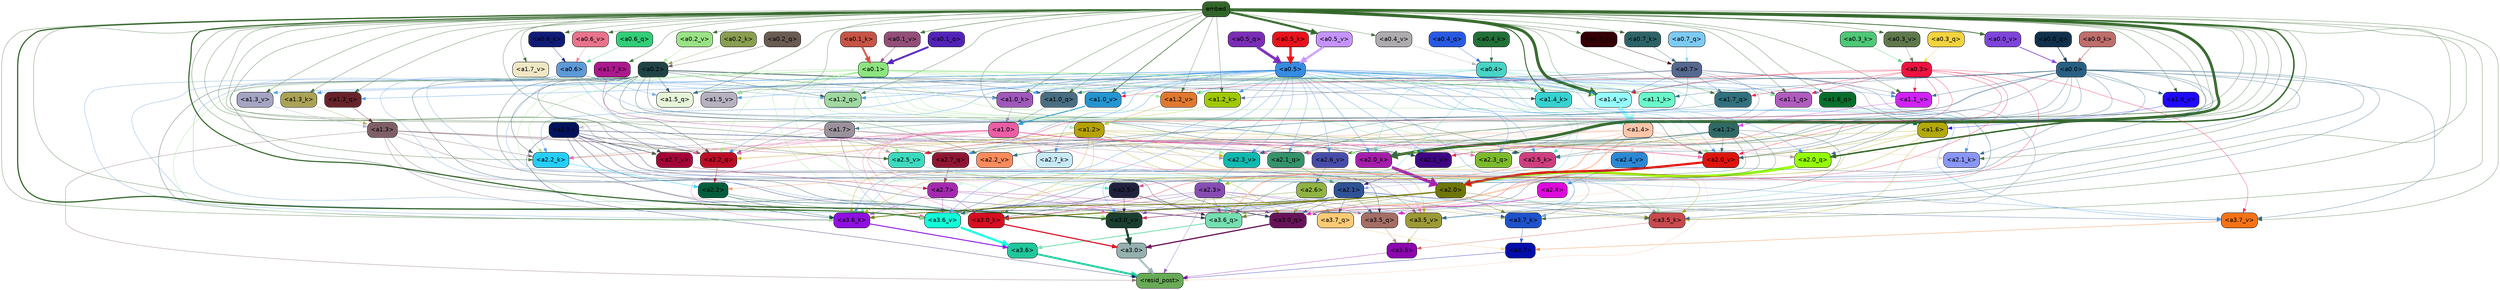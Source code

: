 strict digraph "" {
	graph [bgcolor=transparent,
		layout=dot,
		overlap=false,
		splines=true
	];
	"<a3.7>"	[color=black,
		fillcolor="#030dac",
		fontname=Helvetica,
		shape=box,
		style="filled, rounded"];
	"<resid_post>"	[color=black,
		fillcolor="#68aa55",
		fontname=Helvetica,
		shape=box,
		style="filled, rounded"];
	"<a3.7>" -> "<resid_post>"	[color="#030dac",
		penwidth=0.6239100098609924];
	"<a3.6>"	[color=black,
		fillcolor="#1fc79a",
		fontname=Helvetica,
		shape=box,
		style="filled, rounded"];
	"<a3.6>" -> "<resid_post>"	[color="#1fc79a",
		penwidth=4.569062113761902];
	"<a3.5>"	[color=black,
		fillcolor="#8d06af",
		fontname=Helvetica,
		shape=box,
		style="filled, rounded"];
	"<a3.5>" -> "<resid_post>"	[color="#8d06af",
		penwidth=0.6];
	"<a3.0>"	[color=black,
		fillcolor="#94b0af",
		fontname=Helvetica,
		shape=box,
		style="filled, rounded"];
	"<a3.0>" -> "<resid_post>"	[color="#94b0af",
		penwidth=4.283544182777405];
	"<a2.3>"	[color=black,
		fillcolor="#874cb4",
		fontname=Helvetica,
		shape=box,
		style="filled, rounded"];
	"<a2.3>" -> "<resid_post>"	[color="#874cb4",
		penwidth=0.6];
	"<a3.7_q>"	[color=black,
		fillcolor="#fcca75",
		fontname=Helvetica,
		shape=box,
		style="filled, rounded"];
	"<a2.3>" -> "<a3.7_q>"	[color="#874cb4",
		penwidth=0.6];
	"<a3.6_q>"	[color=black,
		fillcolor="#74dfb0",
		fontname=Helvetica,
		shape=box,
		style="filled, rounded"];
	"<a2.3>" -> "<a3.6_q>"	[color="#874cb4",
		penwidth=0.6];
	"<a3.5_q>"	[color=black,
		fillcolor="#a46e66",
		fontname=Helvetica,
		shape=box,
		style="filled, rounded"];
	"<a2.3>" -> "<a3.5_q>"	[color="#874cb4",
		penwidth=0.6];
	"<a3.0_q>"	[color=black,
		fillcolor="#681359",
		fontname=Helvetica,
		shape=box,
		style="filled, rounded"];
	"<a2.3>" -> "<a3.0_q>"	[color="#874cb4",
		penwidth=0.6];
	"<a3.0_k>"	[color=black,
		fillcolor="#d80e22",
		fontname=Helvetica,
		shape=box,
		style="filled, rounded"];
	"<a2.3>" -> "<a3.0_k>"	[color="#874cb4",
		penwidth=0.6];
	"<a3.6_v>"	[color=black,
		fillcolor="#11fcd9",
		fontname=Helvetica,
		shape=box,
		style="filled, rounded"];
	"<a2.3>" -> "<a3.6_v>"	[color="#874cb4",
		penwidth=0.6];
	"<a3.5_v>"	[color=black,
		fillcolor="#9c9a36",
		fontname=Helvetica,
		shape=box,
		style="filled, rounded"];
	"<a2.3>" -> "<a3.5_v>"	[color="#874cb4",
		penwidth=0.6];
	"<a3.0_v>"	[color=black,
		fillcolor="#1a3e30",
		fontname=Helvetica,
		shape=box,
		style="filled, rounded"];
	"<a2.3>" -> "<a3.0_v>"	[color="#874cb4",
		penwidth=0.6];
	"<a1.5>"	[color=black,
		fillcolor="#04125e",
		fontname=Helvetica,
		shape=box,
		style="filled, rounded"];
	"<a1.5>" -> "<resid_post>"	[color="#04125e",
		penwidth=0.6];
	"<a1.5>" -> "<a3.6_q>"	[color="#04125e",
		penwidth=0.6];
	"<a1.5>" -> "<a3.5_q>"	[color="#04125e",
		penwidth=0.6];
	"<a1.5>" -> "<a3.0_q>"	[color="#04125e",
		penwidth=0.6];
	"<a3.6_k>"	[color=black,
		fillcolor="#8f10e1",
		fontname=Helvetica,
		shape=box,
		style="filled, rounded"];
	"<a1.5>" -> "<a3.6_k>"	[color="#04125e",
		penwidth=0.6];
	"<a1.5>" -> "<a3.0_k>"	[color="#04125e",
		penwidth=0.6];
	"<a2.2_q>"	[color=black,
		fillcolor="#bb0d25",
		fontname=Helvetica,
		shape=box,
		style="filled, rounded"];
	"<a1.5>" -> "<a2.2_q>"	[color="#04125e",
		penwidth=0.6];
	"<a2.7_v>"	[color=black,
		fillcolor="#a50438",
		fontname=Helvetica,
		shape=box,
		style="filled, rounded"];
	"<a1.5>" -> "<a2.7_v>"	[color="#04125e",
		penwidth=0.6];
	"<a2.6_v>"	[color=black,
		fillcolor="#474caa",
		fontname=Helvetica,
		shape=box,
		style="filled, rounded"];
	"<a1.5>" -> "<a2.6_v>"	[color="#04125e",
		penwidth=0.6];
	"<a2.1_v>"	[color=black,
		fillcolor="#3e0583",
		fontname=Helvetica,
		shape=box,
		style="filled, rounded"];
	"<a1.5>" -> "<a2.1_v>"	[color="#04125e",
		penwidth=0.6];
	"<a1.4>"	[color=black,
		fillcolor="#fdc5aa",
		fontname=Helvetica,
		shape=box,
		style="filled, rounded"];
	"<a1.4>" -> "<resid_post>"	[color="#fdc5aa",
		penwidth=0.6];
	"<a1.4>" -> "<a3.7_q>"	[color="#fdc5aa",
		penwidth=0.6];
	"<a1.4>" -> "<a3.6_q>"	[color="#fdc5aa",
		penwidth=2.7536282539367676];
	"<a1.4>" -> "<a3.5_q>"	[color="#fdc5aa",
		penwidth=0.6];
	"<a1.4>" -> "<a3.0_q>"	[color="#fdc5aa",
		penwidth=3.3369133472442627];
	"<a2.3_q>"	[color=black,
		fillcolor="#7bba2a",
		fontname=Helvetica,
		shape=box,
		style="filled, rounded"];
	"<a1.4>" -> "<a2.3_q>"	[color="#fdc5aa",
		penwidth=0.6];
	"<a1.4>" -> "<a2.2_q>"	[color="#fdc5aa",
		penwidth=0.6];
	"<a2.1_q>"	[color=black,
		fillcolor="#34936a",
		fontname=Helvetica,
		shape=box,
		style="filled, rounded"];
	"<a1.4>" -> "<a2.1_q>"	[color="#fdc5aa",
		penwidth=0.6];
	"<a2.0_q>"	[color=black,
		fillcolor="#94fc07",
		fontname=Helvetica,
		shape=box,
		style="filled, rounded"];
	"<a1.4>" -> "<a2.0_q>"	[color="#fdc5aa",
		penwidth=0.6];
	"<a2.1_k>"	[color=black,
		fillcolor="#8895f9",
		fontname=Helvetica,
		shape=box,
		style="filled, rounded"];
	"<a1.4>" -> "<a2.1_k>"	[color="#fdc5aa",
		penwidth=0.6];
	"<a1.4>" -> "<a2.7_v>"	[color="#fdc5aa",
		penwidth=0.6];
	"<a1.4>" -> "<a2.6_v>"	[color="#fdc5aa",
		penwidth=0.6];
	"<a2.5_v>"	[color=black,
		fillcolor="#3bdabe",
		fontname=Helvetica,
		shape=box,
		style="filled, rounded"];
	"<a1.4>" -> "<a2.5_v>"	[color="#fdc5aa",
		penwidth=0.6];
	"<a2.4_v>"	[color=black,
		fillcolor="#2c88d4",
		fontname=Helvetica,
		shape=box,
		style="filled, rounded"];
	"<a1.4>" -> "<a2.4_v>"	[color="#fdc5aa",
		penwidth=0.6];
	"<a1.4>" -> "<a2.1_v>"	[color="#fdc5aa",
		penwidth=0.6];
	"<a2.0_v>"	[color=black,
		fillcolor="#dd140d",
		fontname=Helvetica,
		shape=box,
		style="filled, rounded"];
	"<a1.4>" -> "<a2.0_v>"	[color="#fdc5aa",
		penwidth=2.2818827629089355];
	"<a1.3>"	[color=black,
		fillcolor="#7f5e66",
		fontname=Helvetica,
		shape=box,
		style="filled, rounded"];
	"<a1.3>" -> "<resid_post>"	[color="#7f5e66",
		penwidth=0.6];
	"<a1.3>" -> "<a3.6_v>"	[color="#7f5e66",
		penwidth=0.6];
	"<a1.3>" -> "<a3.5_v>"	[color="#7f5e66",
		penwidth=0.6];
	"<a1.3>" -> "<a3.0_v>"	[color="#7f5e66",
		penwidth=0.6];
	"<a1.3>" -> "<a2.2_q>"	[color="#7f5e66",
		penwidth=0.6];
	"<a1.3>" -> "<a2.1_q>"	[color="#7f5e66",
		penwidth=0.6];
	"<a2.2_k>"	[color=black,
		fillcolor="#24cef9",
		fontname=Helvetica,
		shape=box,
		style="filled, rounded"];
	"<a1.3>" -> "<a2.2_k>"	[color="#7f5e66",
		penwidth=0.6];
	"<a1.3>" -> "<a2.5_v>"	[color="#7f5e66",
		penwidth=0.6];
	"<a3.7_q>" -> "<a3.7>"	[color="#fcca75",
		penwidth=0.6];
	"<a3.6_q>" -> "<a3.6>"	[color="#74dfb0",
		penwidth=2.0344843566417694];
	"<a3.5_q>" -> "<a3.5>"	[color="#a46e66",
		penwidth=0.6];
	"<a3.0_q>" -> "<a3.0>"	[color="#681359",
		penwidth=2.863015294075012];
	"<a3.7_k>"	[color=black,
		fillcolor="#1e52cd",
		fontname=Helvetica,
		shape=box,
		style="filled, rounded"];
	"<a3.7_k>" -> "<a3.7>"	[color="#1e52cd",
		penwidth=0.6];
	"<a3.6_k>" -> "<a3.6>"	[color="#8f10e1",
		penwidth=2.1770318150520325];
	"<a3.5_k>"	[color=black,
		fillcolor="#c7494e",
		fontname=Helvetica,
		shape=box,
		style="filled, rounded"];
	"<a3.5_k>" -> "<a3.5>"	[color="#c7494e",
		penwidth=0.6];
	"<a3.0_k>" -> "<a3.0>"	[color="#d80e22",
		penwidth=2.6323853135108948];
	"<a3.7_v>"	[color=black,
		fillcolor="#f47215",
		fontname=Helvetica,
		shape=box,
		style="filled, rounded"];
	"<a3.7_v>" -> "<a3.7>"	[color="#f47215",
		penwidth=0.6];
	"<a3.6_v>" -> "<a3.6>"	[color="#11fcd9",
		penwidth=4.972373723983765];
	"<a3.5_v>" -> "<a3.5>"	[color="#9c9a36",
		penwidth=0.6];
	"<a3.0_v>" -> "<a3.0>"	[color="#1a3e30",
		penwidth=5.1638524532318115];
	"<a2.6>"	[color=black,
		fillcolor="#90b343",
		fontname=Helvetica,
		shape=box,
		style="filled, rounded"];
	"<a2.6>" -> "<a3.7_q>"	[color="#90b343",
		penwidth=0.6];
	"<a2.6>" -> "<a3.6_q>"	[color="#90b343",
		penwidth=0.6];
	"<a2.6>" -> "<a3.0_q>"	[color="#90b343",
		penwidth=0.6];
	"<a2.6>" -> "<a3.7_k>"	[color="#90b343",
		penwidth=0.6];
	"<a2.6>" -> "<a3.6_k>"	[color="#90b343",
		penwidth=0.6];
	"<a2.6>" -> "<a3.5_k>"	[color="#90b343",
		penwidth=0.6];
	"<a2.6>" -> "<a3.0_k>"	[color="#90b343",
		penwidth=0.6];
	"<a2.1>"	[color=black,
		fillcolor="#2e5296",
		fontname=Helvetica,
		shape=box,
		style="filled, rounded"];
	"<a2.1>" -> "<a3.7_q>"	[color="#2e5296",
		penwidth=0.6];
	"<a2.1>" -> "<a3.6_q>"	[color="#2e5296",
		penwidth=0.6];
	"<a2.1>" -> "<a3.5_q>"	[color="#2e5296",
		penwidth=0.6];
	"<a2.1>" -> "<a3.0_q>"	[color="#2e5296",
		penwidth=0.6];
	"<a2.1>" -> "<a3.7_k>"	[color="#2e5296",
		penwidth=0.6];
	"<a2.1>" -> "<a3.6_k>"	[color="#2e5296",
		penwidth=0.6];
	"<a2.1>" -> "<a3.5_k>"	[color="#2e5296",
		penwidth=0.6];
	"<a2.1>" -> "<a3.0_k>"	[color="#2e5296",
		penwidth=0.6];
	"<a2.1>" -> "<a3.7_v>"	[color="#2e5296",
		penwidth=0.6];
	"<a2.1>" -> "<a3.6_v>"	[color="#2e5296",
		penwidth=0.6];
	"<a2.1>" -> "<a3.0_v>"	[color="#2e5296",
		penwidth=0.6];
	"<a2.7>"	[color=black,
		fillcolor="#a429af",
		fontname=Helvetica,
		shape=box,
		style="filled, rounded"];
	"<a2.7>" -> "<a3.6_q>"	[color="#a429af",
		penwidth=0.6];
	"<a2.7>" -> "<a3.0_q>"	[color="#a429af",
		penwidth=0.6];
	"<a2.7>" -> "<a3.6_k>"	[color="#a429af",
		penwidth=0.6];
	"<a2.7>" -> "<a3.0_k>"	[color="#a429af",
		penwidth=0.6];
	"<a2.7>" -> "<a3.6_v>"	[color="#a429af",
		penwidth=0.6];
	"<a2.5>"	[color=black,
		fillcolor="#20213c",
		fontname=Helvetica,
		shape=box,
		style="filled, rounded"];
	"<a2.5>" -> "<a3.6_q>"	[color="#20213c",
		penwidth=0.6];
	"<a2.5>" -> "<a3.0_q>"	[color="#20213c",
		penwidth=0.6];
	"<a2.5>" -> "<a3.0_k>"	[color="#20213c",
		penwidth=0.6];
	"<a2.5>" -> "<a3.6_v>"	[color="#20213c",
		penwidth=0.6];
	"<a2.5>" -> "<a3.0_v>"	[color="#20213c",
		penwidth=0.6];
	"<a2.0>"	[color=black,
		fillcolor="#6f7607",
		fontname=Helvetica,
		shape=box,
		style="filled, rounded"];
	"<a2.0>" -> "<a3.6_q>"	[color="#6f7607",
		penwidth=0.6];
	"<a2.0>" -> "<a3.0_q>"	[color="#6f7607",
		penwidth=0.6];
	"<a2.0>" -> "<a3.7_k>"	[color="#6f7607",
		penwidth=0.6];
	"<a2.0>" -> "<a3.6_k>"	[color="#6f7607",
		penwidth=1.7047871947288513];
	"<a2.0>" -> "<a3.5_k>"	[color="#6f7607",
		penwidth=0.6];
	"<a2.0>" -> "<a3.0_k>"	[color="#6f7607",
		penwidth=2.239806979894638];
	"<a1.1>"	[color=black,
		fillcolor="#2f6966",
		fontname=Helvetica,
		shape=box,
		style="filled, rounded"];
	"<a1.1>" -> "<a3.6_q>"	[color="#2f6966",
		penwidth=0.6];
	"<a1.1>" -> "<a3.0_q>"	[color="#2f6966",
		penwidth=0.6];
	"<a1.1>" -> "<a3.0_k>"	[color="#2f6966",
		penwidth=0.6];
	"<a1.1>" -> "<a3.6_v>"	[color="#2f6966",
		penwidth=0.6];
	"<a2.7_q>"	[color=black,
		fillcolor="#8f1533",
		fontname=Helvetica,
		shape=box,
		style="filled, rounded"];
	"<a1.1>" -> "<a2.7_q>"	[color="#2f6966",
		penwidth=0.6];
	"<a2.5_k>"	[color=black,
		fillcolor="#cf3e7e",
		fontname=Helvetica,
		shape=box,
		style="filled, rounded"];
	"<a1.1>" -> "<a2.5_k>"	[color="#2f6966",
		penwidth=0.6];
	"<a2.0_k>"	[color=black,
		fillcolor="#a51daa",
		fontname=Helvetica,
		shape=box,
		style="filled, rounded"];
	"<a1.1>" -> "<a2.0_k>"	[color="#2f6966",
		penwidth=0.6];
	"<a1.1>" -> "<a2.6_v>"	[color="#2f6966",
		penwidth=0.6];
	"<a2.2_v>"	[color=black,
		fillcolor="#fb8a5c",
		fontname=Helvetica,
		shape=box,
		style="filled, rounded"];
	"<a1.1>" -> "<a2.2_v>"	[color="#2f6966",
		penwidth=0.6];
	"<a1.1>" -> "<a2.1_v>"	[color="#2f6966",
		penwidth=0.6];
	"<a1.1>" -> "<a2.0_v>"	[color="#2f6966",
		penwidth=0.6];
	"<a0.4>"	[color=black,
		fillcolor="#47d4c6",
		fontname=Helvetica,
		shape=box,
		style="filled, rounded"];
	"<a0.4>" -> "<a3.6_q>"	[color="#47d4c6",
		penwidth=0.6];
	"<a0.4>" -> "<a3.0_q>"	[color="#47d4c6",
		penwidth=0.6];
	"<a0.4>" -> "<a3.6_k>"	[color="#47d4c6",
		penwidth=0.6];
	"<a0.4>" -> "<a2.5_k>"	[color="#47d4c6",
		penwidth=0.6];
	"<a0.4>" -> "<a2.0_k>"	[color="#47d4c6",
		penwidth=0.6];
	"<a1.4_k>"	[color=black,
		fillcolor="#35d2d0",
		fontname=Helvetica,
		shape=box,
		style="filled, rounded"];
	"<a0.4>" -> "<a1.4_k>"	[color="#47d4c6",
		penwidth=0.6];
	"<a1.1_k>"	[color=black,
		fillcolor="#6af7ca",
		fontname=Helvetica,
		shape=box,
		style="filled, rounded"];
	"<a0.4>" -> "<a1.1_k>"	[color="#47d4c6",
		penwidth=0.6];
	"<a1.0_k>"	[color=black,
		fillcolor="#9e58ba",
		fontname=Helvetica,
		shape=box,
		style="filled, rounded"];
	"<a0.4>" -> "<a1.0_k>"	[color="#47d4c6",
		penwidth=0.6];
	"<a1.4_v>"	[color=black,
		fillcolor="#95fcfe",
		fontname=Helvetica,
		shape=box,
		style="filled, rounded"];
	"<a0.4>" -> "<a1.4_v>"	[color="#47d4c6",
		penwidth=0.6];
	"<a1.2_v>"	[color=black,
		fillcolor="#e0782f",
		fontname=Helvetica,
		shape=box,
		style="filled, rounded"];
	"<a0.4>" -> "<a1.2_v>"	[color="#47d4c6",
		penwidth=0.6];
	"<a0.2>"	[color=black,
		fillcolor="#204346",
		fontname=Helvetica,
		shape=box,
		style="filled, rounded"];
	"<a0.2>" -> "<a3.6_q>"	[color="#204346",
		penwidth=0.6];
	"<a0.2>" -> "<a3.0_q>"	[color="#204346",
		penwidth=0.6];
	"<a0.2>" -> "<a3.6_k>"	[color="#204346",
		penwidth=0.6];
	"<a0.2>" -> "<a3.0_k>"	[color="#204346",
		penwidth=0.6];
	"<a0.2>" -> "<a2.2_q>"	[color="#204346",
		penwidth=0.6];
	"<a0.2>" -> "<a2.2_k>"	[color="#204346",
		penwidth=0.6];
	"<a0.2>" -> "<a2.0_k>"	[color="#204346",
		penwidth=0.6];
	"<a0.2>" -> "<a2.7_v>"	[color="#204346",
		penwidth=0.6];
	"<a0.2>" -> "<a2.1_v>"	[color="#204346",
		penwidth=0.6];
	"<a0.2>" -> "<a2.0_v>"	[color="#204346",
		penwidth=0.6];
	"<a1.5_q>"	[color=black,
		fillcolor="#e6f4d9",
		fontname=Helvetica,
		shape=box,
		style="filled, rounded"];
	"<a0.2>" -> "<a1.5_q>"	[color="#204346",
		penwidth=0.6];
	"<a1.2_q>"	[color=black,
		fillcolor="#9fd8a1",
		fontname=Helvetica,
		shape=box,
		style="filled, rounded"];
	"<a0.2>" -> "<a1.2_q>"	[color="#204346",
		penwidth=0.6];
	"<a1.0_q>"	[color=black,
		fillcolor="#496e82",
		fontname=Helvetica,
		shape=box,
		style="filled, rounded"];
	"<a0.2>" -> "<a1.0_q>"	[color="#204346",
		penwidth=0.6];
	"<a0.2>" -> "<a1.4_k>"	[color="#204346",
		penwidth=0.6];
	"<a0.2>" -> "<a1.0_k>"	[color="#204346",
		penwidth=0.6];
	"<a0.2>" -> "<a1.4_v>"	[color="#204346",
		penwidth=0.6];
	"<a2.4>"	[color=black,
		fillcolor="#de09dc",
		fontname=Helvetica,
		shape=box,
		style="filled, rounded"];
	"<a2.4>" -> "<a3.5_q>"	[color="#de09dc",
		penwidth=0.6];
	"<a2.4>" -> "<a3.0_q>"	[color="#de09dc",
		penwidth=0.6];
	"<a1.2>"	[color=black,
		fillcolor="#b4a205",
		fontname=Helvetica,
		shape=box,
		style="filled, rounded"];
	"<a1.2>" -> "<a3.0_q>"	[color="#b4a205",
		penwidth=0.6];
	"<a1.2>" -> "<a3.6_k>"	[color="#b4a205",
		penwidth=0.6];
	"<a1.2>" -> "<a3.5_k>"	[color="#b4a205",
		penwidth=0.6];
	"<a1.2>" -> "<a3.0_k>"	[color="#b4a205",
		penwidth=0.6];
	"<a1.2>" -> "<a3.5_v>"	[color="#b4a205",
		penwidth=0.6];
	"<a1.2>" -> "<a2.7_q>"	[color="#b4a205",
		penwidth=0.6];
	"<a1.2>" -> "<a2.2_q>"	[color="#b4a205",
		penwidth=0.6];
	"<a1.2>" -> "<a2.2_k>"	[color="#b4a205",
		penwidth=0.6];
	"<a1.2>" -> "<a2.6_v>"	[color="#b4a205",
		penwidth=0.6];
	"<a1.2>" -> "<a2.5_v>"	[color="#b4a205",
		penwidth=0.6];
	"<a2.3_v>"	[color=black,
		fillcolor="#0fb9af",
		fontname=Helvetica,
		shape=box,
		style="filled, rounded"];
	"<a1.2>" -> "<a2.3_v>"	[color="#b4a205",
		penwidth=0.6];
	"<a1.2>" -> "<a2.0_v>"	[color="#b4a205",
		penwidth=0.6];
	"<a1.7>"	[color=black,
		fillcolor="#9b919d",
		fontname=Helvetica,
		shape=box,
		style="filled, rounded"];
	"<a1.7>" -> "<a3.7_k>"	[color="#9b919d",
		penwidth=0.6];
	"<a1.7>" -> "<a3.5_k>"	[color="#9b919d",
		penwidth=0.6];
	"<a1.7>" -> "<a3.6_v>"	[color="#9b919d",
		penwidth=0.6];
	"<a1.7>" -> "<a2.7_q>"	[color="#9b919d",
		penwidth=0.6];
	"<a1.7>" -> "<a2.2_q>"	[color="#9b919d",
		penwidth=0.6];
	"<a1.7>" -> "<a2.0_q>"	[color="#9b919d",
		penwidth=0.6];
	"<a1.7>" -> "<a2.2_k>"	[color="#9b919d",
		penwidth=0.6];
	"<a1.7>" -> "<a2.0_k>"	[color="#9b919d",
		penwidth=0.6];
	"<a1.7>" -> "<a2.5_v>"	[color="#9b919d",
		penwidth=0.6];
	"<a1.7>" -> "<a2.3_v>"	[color="#9b919d",
		penwidth=0.6];
	"<a1.7>" -> "<a2.2_v>"	[color="#9b919d",
		penwidth=0.6];
	"<a0.7>"	[color=black,
		fillcolor="#56688f",
		fontname=Helvetica,
		shape=box,
		style="filled, rounded"];
	"<a0.7>" -> "<a3.7_k>"	[color="#56688f",
		penwidth=0.6];
	"<a0.7>" -> "<a3.0_v>"	[color="#56688f",
		penwidth=0.6];
	"<a0.7>" -> "<a2.3_q>"	[color="#56688f",
		penwidth=0.6];
	"<a0.7>" -> "<a2.2_q>"	[color="#56688f",
		penwidth=0.6];
	"<a1.7_q>"	[color=black,
		fillcolor="#30707d",
		fontname=Helvetica,
		shape=box,
		style="filled, rounded"];
	"<a0.7>" -> "<a1.7_q>"	[color="#56688f",
		penwidth=0.6];
	"<a0.7>" -> "<a1.5_q>"	[color="#56688f",
		penwidth=0.6];
	"<a1.1_q>"	[color=black,
		fillcolor="#b05bbe",
		fontname=Helvetica,
		shape=box,
		style="filled, rounded"];
	"<a0.7>" -> "<a1.1_q>"	[color="#56688f",
		penwidth=0.6];
	"<a1.2_k>"	[color=black,
		fillcolor="#a0c904",
		fontname=Helvetica,
		shape=box,
		style="filled, rounded"];
	"<a0.7>" -> "<a1.2_k>"	[color="#56688f",
		penwidth=0.6];
	"<a0.7>" -> "<a1.0_k>"	[color="#56688f",
		penwidth=0.6];
	"<a0.7>" -> "<a1.4_v>"	[color="#56688f",
		penwidth=0.6];
	"<a1.1_v>"	[color=black,
		fillcolor="#cf23f5",
		fontname=Helvetica,
		shape=box,
		style="filled, rounded"];
	"<a0.7>" -> "<a1.1_v>"	[color="#56688f",
		penwidth=0.6];
	"<a0.6>"	[color=black,
		fillcolor="#5d99d7",
		fontname=Helvetica,
		shape=box,
		style="filled, rounded"];
	"<a0.6>" -> "<a3.7_k>"	[color="#5d99d7",
		penwidth=0.6];
	"<a0.6>" -> "<a3.6_k>"	[color="#5d99d7",
		penwidth=0.6];
	"<a0.6>" -> "<a3.0_k>"	[color="#5d99d7",
		penwidth=0.6];
	"<a0.6>" -> "<a3.7_v>"	[color="#5d99d7",
		penwidth=0.6];
	"<a0.6>" -> "<a3.6_v>"	[color="#5d99d7",
		penwidth=0.6];
	"<a0.6>" -> "<a3.0_v>"	[color="#5d99d7",
		penwidth=0.6];
	"<a0.6>" -> "<a2.3_q>"	[color="#5d99d7",
		penwidth=0.6];
	"<a0.6>" -> "<a2.2_q>"	[color="#5d99d7",
		penwidth=0.6];
	"<a0.6>" -> "<a1.5_q>"	[color="#5d99d7",
		penwidth=0.6];
	"<a0.6>" -> "<a1.2_q>"	[color="#5d99d7",
		penwidth=0.6];
	"<a0.6>" -> "<a1.0_k>"	[color="#5d99d7",
		penwidth=0.6];
	"<a0.6>" -> "<a1.4_v>"	[color="#5d99d7",
		penwidth=0.6];
	embed	[color=black,
		fillcolor="#326529",
		fontname=Helvetica,
		shape=box,
		style="filled, rounded"];
	embed -> "<a3.7_k>"	[color="#326529",
		penwidth=0.6];
	embed -> "<a3.6_k>"	[color="#326529",
		penwidth=0.6];
	embed -> "<a3.5_k>"	[color="#326529",
		penwidth=0.6];
	embed -> "<a3.0_k>"	[color="#326529",
		penwidth=0.6];
	embed -> "<a3.7_v>"	[color="#326529",
		penwidth=0.6];
	embed -> "<a3.6_v>"	[color="#326529",
		penwidth=2.7369276881217957];
	embed -> "<a3.5_v>"	[color="#326529",
		penwidth=0.6];
	embed -> "<a3.0_v>"	[color="#326529",
		penwidth=2.5778204202651978];
	embed -> "<a2.7_q>"	[color="#326529",
		penwidth=0.6];
	embed -> "<a2.3_q>"	[color="#326529",
		penwidth=0.6];
	embed -> "<a2.2_q>"	[color="#326529",
		penwidth=0.6];
	embed -> "<a2.1_q>"	[color="#326529",
		penwidth=0.6];
	embed -> "<a2.0_q>"	[color="#326529",
		penwidth=3.459219217300415];
	embed -> "<a2.5_k>"	[color="#326529",
		penwidth=0.6];
	embed -> "<a2.2_k>"	[color="#326529",
		penwidth=0.6363201141357422];
	embed -> "<a2.1_k>"	[color="#326529",
		penwidth=0.6];
	embed -> "<a2.0_k>"	[color="#326529",
		penwidth=6.407642982900143];
	embed -> "<a2.7_v>"	[color="#326529",
		penwidth=0.6];
	embed -> "<a2.6_v>"	[color="#326529",
		penwidth=0.6];
	embed -> "<a2.5_v>"	[color="#326529",
		penwidth=0.6];
	embed -> "<a2.3_v>"	[color="#326529",
		penwidth=0.6];
	embed -> "<a2.2_v>"	[color="#326529",
		penwidth=0.6175012588500977];
	embed -> "<a2.1_v>"	[color="#326529",
		penwidth=0.6];
	embed -> "<a2.0_v>"	[color="#326529",
		penwidth=0.6];
	embed -> "<a1.7_q>"	[color="#326529",
		penwidth=0.6];
	"<a1.6_q>"	[color=black,
		fillcolor="#086e2c",
		fontname=Helvetica,
		shape=box,
		style="filled, rounded"];
	embed -> "<a1.6_q>"	[color="#326529",
		penwidth=0.6];
	embed -> "<a1.5_q>"	[color="#326529",
		penwidth=0.6186923980712891];
	"<a1.3_q>"	[color=black,
		fillcolor="#67222a",
		fontname=Helvetica,
		shape=box,
		style="filled, rounded"];
	embed -> "<a1.3_q>"	[color="#326529",
		penwidth=0.6];
	embed -> "<a1.2_q>"	[color="#326529",
		penwidth=0.6];
	embed -> "<a1.1_q>"	[color="#326529",
		penwidth=0.6];
	embed -> "<a1.0_q>"	[color="#326529",
		penwidth=0.6];
	"<a1.7_k>"	[color=black,
		fillcolor="#ac188d",
		fontname=Helvetica,
		shape=box,
		style="filled, rounded"];
	embed -> "<a1.7_k>"	[color="#326529",
		penwidth=0.6];
	embed -> "<a1.4_k>"	[color="#326529",
		penwidth=2.1454997062683105];
	"<a1.3_k>"	[color=black,
		fillcolor="#aaa355",
		fontname=Helvetica,
		shape=box,
		style="filled, rounded"];
	embed -> "<a1.3_k>"	[color="#326529",
		penwidth=0.6];
	embed -> "<a1.2_k>"	[color="#326529",
		penwidth=0.6];
	embed -> "<a1.1_k>"	[color="#326529",
		penwidth=0.6];
	embed -> "<a1.0_k>"	[color="#326529",
		penwidth=0.6];
	"<a1.7_v>"	[color=black,
		fillcolor="#f0e8c4",
		fontname=Helvetica,
		shape=box,
		style="filled, rounded"];
	embed -> "<a1.7_v>"	[color="#326529",
		penwidth=0.6];
	"<a1.6_v>"	[color=black,
		fillcolor="#1e09fe",
		fontname=Helvetica,
		shape=box,
		style="filled, rounded"];
	embed -> "<a1.6_v>"	[color="#326529",
		penwidth=0.6];
	"<a1.5_v>"	[color=black,
		fillcolor="#b6b1bf",
		fontname=Helvetica,
		shape=box,
		style="filled, rounded"];
	embed -> "<a1.5_v>"	[color="#326529",
		penwidth=0.6];
	embed -> "<a1.4_v>"	[color="#326529",
		penwidth=6.860090345144272];
	"<a1.3_v>"	[color=black,
		fillcolor="#a4a4c3",
		fontname=Helvetica,
		shape=box,
		style="filled, rounded"];
	embed -> "<a1.3_v>"	[color="#326529",
		penwidth=0.6];
	embed -> "<a1.2_v>"	[color="#326529",
		penwidth=0.6];
	embed -> "<a1.1_v>"	[color="#326529",
		penwidth=0.6];
	"<a1.0_v>"	[color=black,
		fillcolor="#2395d0",
		fontname=Helvetica,
		shape=box,
		style="filled, rounded"];
	embed -> "<a1.0_v>"	[color="#326529",
		penwidth=1.2940821647644043];
	"<a0.7_k>"	[color=black,
		fillcolor="#2c6266",
		fontname=Helvetica,
		shape=box,
		style="filled, rounded"];
	embed -> "<a0.7_k>"	[color="#326529",
		penwidth=0.6];
	"<a0.6_k>"	[color=black,
		fillcolor="#0f1b76",
		fontname=Helvetica,
		shape=box,
		style="filled, rounded"];
	embed -> "<a0.6_k>"	[color="#326529",
		penwidth=0.6];
	"<a0.7_v>"	[color=black,
		fillcolor="#330006",
		fontname=Helvetica,
		shape=box,
		style="filled, rounded"];
	embed -> "<a0.7_v>"	[color="#326529",
		penwidth=0.6];
	"<a0.6_v>"	[color=black,
		fillcolor="#e9738b",
		fontname=Helvetica,
		shape=box,
		style="filled, rounded"];
	embed -> "<a0.6_v>"	[color="#326529",
		penwidth=0.6];
	"<a0.5_v>"	[color=black,
		fillcolor="#c593fe",
		fontname=Helvetica,
		shape=box,
		style="filled, rounded"];
	embed -> "<a0.5_v>"	[color="#326529",
		penwidth=4.899768829345703];
	"<a0.4_v>"	[color=black,
		fillcolor="#adabad",
		fontname=Helvetica,
		shape=box,
		style="filled, rounded"];
	embed -> "<a0.4_v>"	[color="#326529",
		penwidth=0.6];
	"<a0.3_v>"	[color=black,
		fillcolor="#5f784b",
		fontname=Helvetica,
		shape=box,
		style="filled, rounded"];
	embed -> "<a0.3_v>"	[color="#326529",
		penwidth=0.6];
	"<a0.2_v>"	[color=black,
		fillcolor="#99e285",
		fontname=Helvetica,
		shape=box,
		style="filled, rounded"];
	embed -> "<a0.2_v>"	[color="#326529",
		penwidth=0.6];
	"<a0.1_v>"	[color=black,
		fillcolor="#934e78",
		fontname=Helvetica,
		shape=box,
		style="filled, rounded"];
	embed -> "<a0.1_v>"	[color="#326529",
		penwidth=0.8765974044799805];
	"<a0.0_v>"	[color=black,
		fillcolor="#7e44da",
		fontname=Helvetica,
		shape=box,
		style="filled, rounded"];
	embed -> "<a0.0_v>"	[color="#326529",
		penwidth=1.6807727813720703];
	"<a2.2>"	[color=black,
		fillcolor="#035d3d",
		fontname=Helvetica,
		shape=box,
		style="filled, rounded"];
	"<a2.2>" -> "<a3.6_k>"	[color="#035d3d",
		penwidth=0.6];
	"<a2.2>" -> "<a3.0_k>"	[color="#035d3d",
		penwidth=0.6];
	"<a2.2>" -> "<a3.6_v>"	[color="#035d3d",
		penwidth=0.6];
	"<a1.6>"	[color=black,
		fillcolor="#b2a80a",
		fontname=Helvetica,
		shape=box,
		style="filled, rounded"];
	"<a1.6>" -> "<a3.6_k>"	[color="#b2a80a",
		penwidth=0.6];
	"<a1.6>" -> "<a3.5_k>"	[color="#b2a80a",
		penwidth=0.6];
	"<a1.6>" -> "<a3.6_v>"	[color="#b2a80a",
		penwidth=0.6];
	"<a1.6>" -> "<a2.0_k>"	[color="#b2a80a",
		penwidth=0.6];
	"<a1.6>" -> "<a2.0_v>"	[color="#b2a80a",
		penwidth=0.6];
	"<a1.0>"	[color=black,
		fillcolor="#eb5da6",
		fontname=Helvetica,
		shape=box,
		style="filled, rounded"];
	"<a1.0>" -> "<a3.6_k>"	[color="#eb5da6",
		penwidth=0.6];
	"<a1.0>" -> "<a3.0_k>"	[color="#eb5da6",
		penwidth=0.6];
	"<a1.0>" -> "<a3.6_v>"	[color="#eb5da6",
		penwidth=0.6];
	"<a1.0>" -> "<a3.5_v>"	[color="#eb5da6",
		penwidth=0.6];
	"<a1.0>" -> "<a3.0_v>"	[color="#eb5da6",
		penwidth=0.6];
	"<a1.0>" -> "<a2.3_q>"	[color="#eb5da6",
		penwidth=0.6];
	"<a1.0>" -> "<a2.2_q>"	[color="#eb5da6",
		penwidth=0.6];
	"<a1.0>" -> "<a2.1_q>"	[color="#eb5da6",
		penwidth=0.6];
	"<a2.7_k>"	[color=black,
		fillcolor="#c7e8f5",
		fontname=Helvetica,
		shape=box,
		style="filled, rounded"];
	"<a1.0>" -> "<a2.7_k>"	[color="#eb5da6",
		penwidth=0.6];
	"<a1.0>" -> "<a2.2_k>"	[color="#eb5da6",
		penwidth=0.6];
	"<a1.0>" -> "<a2.0_k>"	[color="#eb5da6",
		penwidth=0.6];
	"<a1.0>" -> "<a2.7_v>"	[color="#eb5da6",
		penwidth=0.6];
	"<a1.0>" -> "<a2.6_v>"	[color="#eb5da6",
		penwidth=0.6];
	"<a1.0>" -> "<a2.0_v>"	[color="#eb5da6",
		penwidth=1.2978954315185547];
	"<a0.5>"	[color=black,
		fillcolor="#358ce2",
		fontname=Helvetica,
		shape=box,
		style="filled, rounded"];
	"<a0.5>" -> "<a3.6_k>"	[color="#358ce2",
		penwidth=0.6];
	"<a0.5>" -> "<a3.7_v>"	[color="#358ce2",
		penwidth=0.6];
	"<a0.5>" -> "<a3.6_v>"	[color="#358ce2",
		penwidth=0.6];
	"<a0.5>" -> "<a3.5_v>"	[color="#358ce2",
		penwidth=0.6];
	"<a0.5>" -> "<a3.0_v>"	[color="#358ce2",
		penwidth=0.6];
	"<a0.5>" -> "<a2.7_q>"	[color="#358ce2",
		penwidth=0.6];
	"<a0.5>" -> "<a2.3_q>"	[color="#358ce2",
		penwidth=0.6];
	"<a0.5>" -> "<a2.2_q>"	[color="#358ce2",
		penwidth=0.6];
	"<a0.5>" -> "<a2.1_q>"	[color="#358ce2",
		penwidth=0.6];
	"<a0.5>" -> "<a2.0_q>"	[color="#358ce2",
		penwidth=0.6];
	"<a0.5>" -> "<a2.7_k>"	[color="#358ce2",
		penwidth=0.6];
	"<a0.5>" -> "<a2.5_k>"	[color="#358ce2",
		penwidth=0.6];
	"<a0.5>" -> "<a2.2_k>"	[color="#358ce2",
		penwidth=0.6];
	"<a0.5>" -> "<a2.1_k>"	[color="#358ce2",
		penwidth=0.6];
	"<a0.5>" -> "<a2.0_k>"	[color="#358ce2",
		penwidth=0.7721366882324219];
	"<a0.5>" -> "<a2.6_v>"	[color="#358ce2",
		penwidth=0.6];
	"<a0.5>" -> "<a2.3_v>"	[color="#358ce2",
		penwidth=0.6];
	"<a0.5>" -> "<a2.1_v>"	[color="#358ce2",
		penwidth=0.6];
	"<a0.5>" -> "<a2.0_v>"	[color="#358ce2",
		penwidth=0.6];
	"<a0.5>" -> "<a1.6_q>"	[color="#358ce2",
		penwidth=0.6];
	"<a0.5>" -> "<a1.3_q>"	[color="#358ce2",
		penwidth=0.6];
	"<a0.5>" -> "<a1.2_q>"	[color="#358ce2",
		penwidth=0.6];
	"<a0.5>" -> "<a1.1_q>"	[color="#358ce2",
		penwidth=0.6];
	"<a0.5>" -> "<a1.0_q>"	[color="#358ce2",
		penwidth=0.6];
	"<a0.5>" -> "<a1.3_k>"	[color="#358ce2",
		penwidth=0.6];
	"<a0.5>" -> "<a1.2_k>"	[color="#358ce2",
		penwidth=0.6];
	"<a0.5>" -> "<a1.1_k>"	[color="#358ce2",
		penwidth=0.6];
	"<a0.5>" -> "<a1.0_k>"	[color="#358ce2",
		penwidth=0.6];
	"<a0.5>" -> "<a1.5_v>"	[color="#358ce2",
		penwidth=0.6];
	"<a0.5>" -> "<a1.4_v>"	[color="#358ce2",
		penwidth=1.0206317901611328];
	"<a0.5>" -> "<a1.3_v>"	[color="#358ce2",
		penwidth=0.6];
	"<a0.5>" -> "<a1.2_v>"	[color="#358ce2",
		penwidth=0.6];
	"<a0.5>" -> "<a1.1_v>"	[color="#358ce2",
		penwidth=0.6];
	"<a0.5>" -> "<a1.0_v>"	[color="#358ce2",
		penwidth=0.6];
	"<a0.1>"	[color=black,
		fillcolor="#8ce57f",
		fontname=Helvetica,
		shape=box,
		style="filled, rounded"];
	"<a0.1>" -> "<a3.6_k>"	[color="#8ce57f",
		penwidth=0.6];
	"<a0.1>" -> "<a3.5_k>"	[color="#8ce57f",
		penwidth=0.6];
	"<a0.1>" -> "<a3.0_k>"	[color="#8ce57f",
		penwidth=0.6];
	"<a0.1>" -> "<a3.6_v>"	[color="#8ce57f",
		penwidth=0.6];
	"<a0.1>" -> "<a3.0_v>"	[color="#8ce57f",
		penwidth=0.6];
	"<a0.1>" -> "<a2.3_q>"	[color="#8ce57f",
		penwidth=0.6];
	"<a0.1>" -> "<a2.2_q>"	[color="#8ce57f",
		penwidth=0.6];
	"<a0.1>" -> "<a2.2_k>"	[color="#8ce57f",
		penwidth=0.6];
	"<a0.1>" -> "<a2.0_k>"	[color="#8ce57f",
		penwidth=0.6];
	"<a0.1>" -> "<a2.5_v>"	[color="#8ce57f",
		penwidth=0.6];
	"<a0.1>" -> "<a2.3_v>"	[color="#8ce57f",
		penwidth=0.6];
	"<a0.1>" -> "<a2.1_v>"	[color="#8ce57f",
		penwidth=0.6];
	"<a0.1>" -> "<a2.0_v>"	[color="#8ce57f",
		penwidth=0.6];
	"<a0.1>" -> "<a1.5_q>"	[color="#8ce57f",
		penwidth=0.6];
	"<a0.1>" -> "<a1.2_q>"	[color="#8ce57f",
		penwidth=0.6];
	"<a0.1>" -> "<a1.1_q>"	[color="#8ce57f",
		penwidth=0.6];
	"<a0.1>" -> "<a1.2_k>"	[color="#8ce57f",
		penwidth=0.6];
	"<a0.1>" -> "<a1.1_k>"	[color="#8ce57f",
		penwidth=0.6];
	"<a0.1>" -> "<a1.5_v>"	[color="#8ce57f",
		penwidth=0.6];
	"<a0.1>" -> "<a1.4_v>"	[color="#8ce57f",
		penwidth=0.6];
	"<a0.1>" -> "<a1.2_v>"	[color="#8ce57f",
		penwidth=0.6];
	"<a0.1>" -> "<a1.0_v>"	[color="#8ce57f",
		penwidth=0.6];
	"<a0.0>"	[color=black,
		fillcolor="#276083",
		fontname=Helvetica,
		shape=box,
		style="filled, rounded"];
	"<a0.0>" -> "<a3.5_k>"	[color="#276083",
		penwidth=0.6];
	"<a0.0>" -> "<a3.7_v>"	[color="#276083",
		penwidth=0.6];
	"<a0.0>" -> "<a3.6_v>"	[color="#276083",
		penwidth=0.6];
	"<a0.0>" -> "<a3.5_v>"	[color="#276083",
		penwidth=0.6];
	"<a0.0>" -> "<a3.0_v>"	[color="#276083",
		penwidth=0.6];
	"<a0.0>" -> "<a2.3_q>"	[color="#276083",
		penwidth=0.6];
	"<a0.0>" -> "<a2.0_q>"	[color="#276083",
		penwidth=0.6];
	"<a0.0>" -> "<a2.5_k>"	[color="#276083",
		penwidth=0.6];
	"<a0.0>" -> "<a2.1_k>"	[color="#276083",
		penwidth=0.6];
	"<a0.0>" -> "<a2.0_k>"	[color="#276083",
		penwidth=0.6];
	"<a0.0>" -> "<a2.5_v>"	[color="#276083",
		penwidth=0.6];
	"<a0.0>" -> "<a2.3_v>"	[color="#276083",
		penwidth=0.6];
	"<a0.0>" -> "<a2.2_v>"	[color="#276083",
		penwidth=0.6];
	"<a0.0>" -> "<a2.0_v>"	[color="#276083",
		penwidth=0.6];
	"<a0.0>" -> "<a1.5_q>"	[color="#276083",
		penwidth=0.6];
	"<a0.0>" -> "<a1.0_q>"	[color="#276083",
		penwidth=0.6];
	"<a0.0>" -> "<a1.1_k>"	[color="#276083",
		penwidth=0.6];
	"<a0.0>" -> "<a1.6_v>"	[color="#276083",
		penwidth=0.6];
	"<a0.0>" -> "<a1.4_v>"	[color="#276083",
		penwidth=0.6];
	"<a0.0>" -> "<a1.1_v>"	[color="#276083",
		penwidth=0.6];
	"<a0.3>"	[color=black,
		fillcolor="#ee1341",
		fontname=Helvetica,
		shape=box,
		style="filled, rounded"];
	"<a0.3>" -> "<a3.0_k>"	[color="#ee1341",
		penwidth=0.6];
	"<a0.3>" -> "<a3.7_v>"	[color="#ee1341",
		penwidth=0.6];
	"<a0.3>" -> "<a3.0_v>"	[color="#ee1341",
		penwidth=0.6];
	"<a0.3>" -> "<a2.5_v>"	[color="#ee1341",
		penwidth=0.6];
	"<a0.3>" -> "<a2.1_v>"	[color="#ee1341",
		penwidth=0.6];
	"<a0.3>" -> "<a2.0_v>"	[color="#ee1341",
		penwidth=0.6];
	"<a0.3>" -> "<a1.7_q>"	[color="#ee1341",
		penwidth=0.6];
	"<a0.3>" -> "<a1.1_q>"	[color="#ee1341",
		penwidth=0.6];
	"<a0.3>" -> "<a1.4_v>"	[color="#ee1341",
		penwidth=0.6];
	"<a0.3>" -> "<a1.1_v>"	[color="#ee1341",
		penwidth=0.6];
	"<a0.3>" -> "<a1.0_v>"	[color="#ee1341",
		penwidth=0.6];
	"<a2.7_q>" -> "<a2.7>"	[color="#8f1533",
		penwidth=0.6];
	"<a2.3_q>" -> "<a2.3>"	[color="#7bba2a",
		penwidth=0.6];
	"<a2.2_q>" -> "<a2.2>"	[color="#bb0d25",
		penwidth=0.7441773414611816];
	"<a2.1_q>" -> "<a2.1>"	[color="#34936a",
		penwidth=0.6];
	"<a2.0_q>" -> "<a2.0>"	[color="#94fc07",
		penwidth=6.422367453575134];
	"<a2.7_k>" -> "<a2.7>"	[color="#c7e8f5",
		penwidth=0.6];
	"<a2.5_k>" -> "<a2.5>"	[color="#cf3e7e",
		penwidth=0.6];
	"<a2.2_k>" -> "<a2.2>"	[color="#24cef9",
		penwidth=0.8810110092163086];
	"<a2.1_k>" -> "<a2.1>"	[color="#8895f9",
		penwidth=0.6];
	"<a2.0_k>" -> "<a2.0>"	[color="#a51daa",
		penwidth=7.398894429206848];
	"<a2.7_v>" -> "<a2.7>"	[color="#a50438",
		penwidth=0.6];
	"<a2.6_v>" -> "<a2.6>"	[color="#474caa",
		penwidth=0.6];
	"<a2.5_v>" -> "<a2.5>"	[color="#3bdabe",
		penwidth=0.6];
	"<a2.4_v>" -> "<a2.4>"	[color="#2c88d4",
		penwidth=0.6];
	"<a2.3_v>" -> "<a2.3>"	[color="#0fb9af",
		penwidth=0.6];
	"<a2.2_v>" -> "<a2.2>"	[color="#fb8a5c",
		penwidth=0.6];
	"<a2.1_v>" -> "<a2.1>"	[color="#3e0583",
		penwidth=0.6];
	"<a2.0_v>" -> "<a2.0>"	[color="#dd140d",
		penwidth=5.395828627049923];
	"<a1.7_q>" -> "<a1.7>"	[color="#30707d",
		penwidth=0.6];
	"<a1.6_q>" -> "<a1.6>"	[color="#086e2c",
		penwidth=0.6];
	"<a1.5_q>" -> "<a1.5>"	[color="#e6f4d9",
		penwidth=0.6];
	"<a1.3_q>" -> "<a1.3>"	[color="#67222a",
		penwidth=0.6];
	"<a1.2_q>" -> "<a1.2>"	[color="#9fd8a1",
		penwidth=0.6];
	"<a1.1_q>" -> "<a1.1>"	[color="#b05bbe",
		penwidth=0.6];
	"<a1.0_q>" -> "<a1.0>"	[color="#496e82",
		penwidth=0.6];
	"<a1.7_k>" -> "<a1.7>"	[color="#ac188d",
		penwidth=0.6];
	"<a1.4_k>" -> "<a1.4>"	[color="#35d2d0",
		penwidth=0.6];
	"<a1.3_k>" -> "<a1.3>"	[color="#aaa355",
		penwidth=0.6];
	"<a1.2_k>" -> "<a1.2>"	[color="#a0c904",
		penwidth=0.6];
	"<a1.1_k>" -> "<a1.1>"	[color="#6af7ca",
		penwidth=0.6];
	"<a1.0_k>" -> "<a1.0>"	[color="#9e58ba",
		penwidth=0.6];
	"<a1.7_v>" -> "<a1.7>"	[color="#f0e8c4",
		penwidth=0.6];
	"<a1.6_v>" -> "<a1.6>"	[color="#1e09fe",
		penwidth=0.6];
	"<a1.5_v>" -> "<a1.5>"	[color="#b6b1bf",
		penwidth=0.6];
	"<a1.4_v>" -> "<a1.4>"	[color="#95fcfe",
		penwidth=8.774570226669312];
	"<a1.3_v>" -> "<a1.3>"	[color="#a4a4c3",
		penwidth=0.6];
	"<a1.2_v>" -> "<a1.2>"	[color="#e0782f",
		penwidth=0.6];
	"<a1.1_v>" -> "<a1.1>"	[color="#cf23f5",
		penwidth=0.6];
	"<a1.0_v>" -> "<a1.0>"	[color="#2395d0",
		penwidth=2.0497570037841797];
	"<a0.7_q>"	[color=black,
		fillcolor="#7dcaf2",
		fontname=Helvetica,
		shape=box,
		style="filled, rounded"];
	"<a0.7_q>" -> "<a0.7>"	[color="#7dcaf2",
		penwidth=0.6];
	"<a0.6_q>"	[color=black,
		fillcolor="#32cd78",
		fontname=Helvetica,
		shape=box,
		style="filled, rounded"];
	"<a0.6_q>" -> "<a0.6>"	[color="#32cd78",
		penwidth=0.6];
	"<a0.5_q>"	[color=black,
		fillcolor="#7a2cb6",
		fontname=Helvetica,
		shape=box,
		style="filled, rounded"];
	"<a0.5_q>" -> "<a0.5>"	[color="#7a2cb6",
		penwidth=6.432042121887207];
	"<a0.4_q>"	[color=black,
		fillcolor="#2859e2",
		fontname=Helvetica,
		shape=box,
		style="filled, rounded"];
	"<a0.4_q>" -> "<a0.4>"	[color="#2859e2",
		penwidth=0.6];
	"<a0.3_q>"	[color=black,
		fillcolor="#f2d33e",
		fontname=Helvetica,
		shape=box,
		style="filled, rounded"];
	"<a0.3_q>" -> "<a0.3>"	[color="#f2d33e",
		penwidth=0.6];
	"<a0.2_q>"	[color=black,
		fillcolor="#6a5a51",
		fontname=Helvetica,
		shape=box,
		style="filled, rounded"];
	"<a0.2_q>" -> "<a0.2>"	[color="#6a5a51",
		penwidth=0.6481189727783203];
	"<a0.1_q>"	[color=black,
		fillcolor="#5222b8",
		fontname=Helvetica,
		shape=box,
		style="filled, rounded"];
	"<a0.1_q>" -> "<a0.1>"	[color="#5222b8",
		penwidth=4.480559825897217];
	"<a0.0_q>"	[color=black,
		fillcolor="#10304c",
		fontname=Helvetica,
		shape=box,
		style="filled, rounded"];
	"<a0.0_q>" -> "<a0.0>"	[color="#10304c",
		penwidth=1.2296133041381836];
	"<a0.7_k>" -> "<a0.7>"	[color="#2c6266",
		penwidth=0.6];
	"<a0.6_k>" -> "<a0.6>"	[color="#0f1b76",
		penwidth=0.6];
	"<a0.5_k>"	[color=black,
		fillcolor="#e8121b",
		fontname=Helvetica,
		shape=box,
		style="filled, rounded"];
	"<a0.5_k>" -> "<a0.5>"	[color="#e8121b",
		penwidth=5.627702713012695];
	"<a0.4_k>"	[color=black,
		fillcolor="#216f37",
		fontname=Helvetica,
		shape=box,
		style="filled, rounded"];
	"<a0.4_k>" -> "<a0.4>"	[color="#216f37",
		penwidth=0.6];
	"<a0.3_k>"	[color=black,
		fillcolor="#4dc876",
		fontname=Helvetica,
		shape=box,
		style="filled, rounded"];
	"<a0.3_k>" -> "<a0.3>"	[color="#4dc876",
		penwidth=0.6];
	"<a0.2_k>"	[color=black,
		fillcolor="#899e50",
		fontname=Helvetica,
		shape=box,
		style="filled, rounded"];
	"<a0.2_k>" -> "<a0.2>"	[color="#899e50",
		penwidth=0.6036396026611328];
	"<a0.1_k>"	[color=black,
		fillcolor="#c65445",
		fontname=Helvetica,
		shape=box,
		style="filled, rounded"];
	"<a0.1_k>" -> "<a0.1>"	[color="#c65445",
		penwidth=4.451648712158203];
	"<a0.0_k>"	[color=black,
		fillcolor="#be6d6b",
		fontname=Helvetica,
		shape=box,
		style="filled, rounded"];
	"<a0.0_k>" -> "<a0.0>"	[color="#be6d6b",
		penwidth=1.1249942779541016];
	"<a0.7_v>" -> "<a0.7>"	[color="#330006",
		penwidth=0.6];
	"<a0.6_v>" -> "<a0.6>"	[color="#e9738b",
		penwidth=0.6];
	"<a0.5_v>" -> "<a0.5>"	[color="#c593fe",
		penwidth=4.899764537811279];
	"<a0.4_v>" -> "<a0.4>"	[color="#adabad",
		penwidth=0.6];
	"<a0.3_v>" -> "<a0.3>"	[color="#5f784b",
		penwidth=0.6];
	"<a0.2_v>" -> "<a0.2>"	[color="#99e285",
		penwidth=0.6];
	"<a0.1_v>" -> "<a0.1>"	[color="#934e78",
		penwidth=0.8765964508056641];
	"<a0.0_v>" -> "<a0.0>"	[color="#7e44da",
		penwidth=1.6807661056518555];
}
